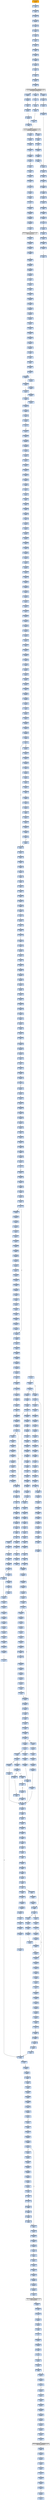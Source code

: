 strict digraph G {
	graph [bgcolor=transparent,
		name=G
	];
	node [color=lightsteelblue,
		fillcolor=lightsteelblue,
		shape=rectangle,
		style=filled
	];
	"0x004db8b7"	[label="0x004db8b7
ja"];
	"0x004db8bd"	[label="0x004db8bd
movl"];
	"0x004db8b7" -> "0x004db8bd"	[color="#000000",
		label=F];
	"0x004db9e9"	[label="0x004db9e9
cmpl"];
	"0x004db9ec"	[label="0x004db9ec
jae"];
	"0x004db9e9" -> "0x004db9ec"	[color="#000000"];
	"0x004dbf49"	[label="0x004dbf49
subl"];
	"0x004dbf4b"	[label="0x004dbf4b
incl"];
	"0x004dbf49" -> "0x004dbf4b"	[color="#000000"];
	"0x004db1b0"	[label="0x004db1b0
je"];
	"0x004db1ba"	[label="0x004db1ba
movl"];
	"0x004db1b0" -> "0x004db1ba"	[color="#000000",
		label=T];
	"0x004db172"	[label="0x004db172
repz"];
	"0x004db174"	[label="0x004db174
movl"];
	"0x004db172" -> "0x004db174"	[color="#000000"];
	"0x004db9f1"	[label="0x004db9f1
movl"];
	"0x004db9f4"	[label="0x004db9f4
movl"];
	"0x004db9f1" -> "0x004db9f4"	[color="#000000"];
	"0x004db9db"	[label="0x004db9db
movl"];
	"0x004db9de"	[label="0x004db9de
addl"];
	"0x004db9db" -> "0x004db9de"	[color="#000000"];
	"0x004db807"	[label="0x004db807
movl"];
	"0x004db80a"	[label="0x004db80a
popl"];
	"0x004db807" -> "0x004db80a"	[color="#000000"];
	"0x004db7b3"	[label="0x004db7b3
pushl"];
	"0x004db7b4"	[label="0x004db7b4
movl"];
	"0x004db7b3" -> "0x004db7b4"	[color="#000000"];
	"0x004db9ee"	[label="0x004db9ee
movl"];
	"0x004db9ec" -> "0x004db9ee"	[color="#000000",
		label=F];
	"0x004dbec8"	[label="0x004dbec8
cmpl"];
	"0x004dbecb"	[label="0x004dbecb
movl"];
	"0x004dbec8" -> "0x004dbecb"	[color="#000000"];
	"0x004db8ab"	[label="0x004db8ab
addl"];
	"0x004db8ad"	[label="0x004db8ad
cmpl"];
	"0x004db8ab" -> "0x004db8ad"	[color="#000000"];
	GETMODULEHANDLEA_KERNEL32_DLL	[color=lightgrey,
		fillcolor=lightgrey,
		label="GETMODULEHANDLEA_KERNEL32_DLL
GETMODULEHANDLEA"];
	"0x0041c7ef"	[label="0x0041c7ef
testl"];
	GETMODULEHANDLEA_KERNEL32_DLL -> "0x0041c7ef"	[color="#000000"];
	"0x004db042"	[label="0x004db042
movl"];
	GETMODULEHANDLEA_KERNEL32_DLL -> "0x004db042"	[color="#000000"];
	"0x004db287"	[label="0x004db287
testl"];
	GETMODULEHANDLEA_KERNEL32_DLL -> "0x004db287"	[color="#000000"];
	"0x004dbb59"	[label="0x004dbb59
stosb"];
	"0x004dbb5a"	[label="0x004dbb5a
call"];
	"0x004dbb59" -> "0x004dbb5a"	[color="#000000"];
	"0x004db962"	[label="0x004db962
testl"];
	"0x004db964"	[label="0x004db964
jbe"];
	"0x004db962" -> "0x004db964"	[color="#000000"];
	"0x004dbb0c"	[label="0x004dbb0c
pushl"];
	"0x004dbb0d"	[label="0x004dbb0d
movl"];
	"0x004dbb0c" -> "0x004dbb0d"	[color="#000000"];
	"0x004db904"	[label="0x004db904
shll"];
	"0x004db907"	[label="0x004db907
movw"];
	"0x004db904" -> "0x004db907"	[color="#000000"];
	"0x004db6dc"	[label="0x004db6dc
movl"];
	"0x004db6e3"	[label="0x004db6e3
movl"];
	"0x004db6dc" -> "0x004db6e3"	[color="#000000"];
	"0x004db04d"	[label="0x004db04d
pushl"];
	"0x004db04e"	[label="0x004db04e
pushl"];
	"0x004db04d" -> "0x004db04e"	[color="#000000"];
	"0x004db97a"	[label="0x004db97a
andl"];
	"0x004db97f"	[label="0x004db97f
movl"];
	"0x004db97a" -> "0x004db97f"	[color="#000000"];
	"0x004dbe90"	[label="0x004dbe90
call"];
	"0x004db9b0"	[label="0x004db9b0
pushl"];
	"0x004dbe90" -> "0x004db9b0"	[color="#000000"];
	"0x004db269"	[label="0x004db269
movl"];
	"0x004db26f"	[label="0x004db26f
addl"];
	"0x004db269" -> "0x004db26f"	[color="#000000"];
	"0x004db7fd"	[label="0x004db7fd
andl"];
	"0x004db802"	[label="0x004db802
shrl"];
	"0x004db7fd" -> "0x004db802"	[color="#000000"];
	"0x004dbaa2"	[label="0x004dbaa2
popl"];
	"0x004dbaa3"	[label="0x004dbaa3
movl"];
	"0x004dbaa2" -> "0x004dbaa3"	[color="#000000"];
	"0x004db02f"	[label="0x004db02f
jne"];
	"0x004db035"	[label="0x004db035
leal"];
	"0x004db02f" -> "0x004db035"	[color="#000000",
		label=F];
	"0x004db823"	[label="0x004db823
leal"];
	"0x004db826"	[label="0x004db826
movl"];
	"0x004db823" -> "0x004db826"	[color="#000000"];
	"0x004dba16"	[label="0x004dba16
movb"];
	"0x004dba19"	[label="0x004dba19
movl"];
	"0x004dba16" -> "0x004dba19"	[color="#000000"];
	VIRTUALPROTECT_KERNEL32_DLL	[color=lightgrey,
		fillcolor=lightgrey,
		label="VIRTUALPROTECT_KERNEL32_DLL
VIRTUALPROTECT"];
	"0x004db3ff"	[label="0x004db3ff
popl"];
	VIRTUALPROTECT_KERNEL32_DLL -> "0x004db3ff"	[color="#000000"];
	"0x004dbf89"	[label="0x004dbf89
ret"];
	"0x004db718"	[label="0x004db718
testb"];
	"0x004dbf89" -> "0x004db718"	[color="#000000"];
	"0x004db7be"	[label="0x004db7be
movb"];
	"0x004db7c2"	[label="0x004db7c2
movl"];
	"0x004db7be" -> "0x004db7c2"	[color="#000000"];
	"0x004dba9b"	[label="0x004dba9b
movb"];
	"0x004dba9b" -> "0x004dbaa2"	[color="#000000"];
	"0x004db7b9"	[label="0x004db7b9
movl"];
	"0x004db7b4" -> "0x004db7b9"	[color="#000000"];
	"0x004db813"	[label="0x004db813
movl"];
	"0x004db817"	[label="0x004db817
movl"];
	"0x004db813" -> "0x004db817"	[color="#000000"];
	"0x004dbe5c"	[label="0x004dbe5c
cmpl"];
	"0x004dbe5f"	[label="0x004dbe5f
movl"];
	"0x004dbe5c" -> "0x004dbe5f"	[color="#000000"];
	"0x004dbd34"	[label="0x004dbd34
movl"];
	"0x004dbd36"	[label="0x004dbd36
movb"];
	"0x004dbd34" -> "0x004dbd36"	[color="#000000"];
	"0x004db37e"	[label="0x004db37e
movl"];
	"0x004db384"	[label="0x004db384
jmp"];
	"0x004db37e" -> "0x004db384"	[color="#000000"];
	"0x004dbb9d"	[label="0x004dbb9d
cmpl"];
	"0x004dbba0"	[label="0x004dbba0
jb"];
	"0x004dbb9d" -> "0x004dbba0"	[color="#000000"];
	"0x004db81d"	[label="0x004db81d
movl"];
	"0x004db817" -> "0x004db81d"	[color="#000000"];
	"0x004db00d"	[label="0x004db00d
ret"];
	"0x004db008"	[label="0x004db008
jmp"];
	"0x004db00d" -> "0x004db008"	[color="#000000"];
	"0x004db062"	[label="0x004db062
jmp"];
	"0x004db08d"	[label="0x004db08d
movl"];
	"0x004db062" -> "0x004db08d"	[color="#000000"];
	"0x004db993"	[label="0x004db993
incl"];
	"0x004db994"	[label="0x004db994
movl"];
	"0x004db993" -> "0x004db994"	[color="#000000"];
	VIRTUALFREE_KERNEL32_DLL	[color=lightgrey,
		fillcolor=lightgrey,
		label="VIRTUALFREE_KERNEL32_DLL
VIRTUALFREE"];
	"0x004db1a8"	[label="0x004db1a8
movl"];
	VIRTUALFREE_KERNEL32_DLL -> "0x004db1a8"	[color="#000000"];
	"0x004dbbad"	[label="0x004dbbad
movl"];
	"0x004dbbaf"	[label="0x004dbbaf
call"];
	"0x004dbbad" -> "0x004dbbaf"	[color="#000000"];
	"0x004dbe74"	[label="0x004dbe74
addl"];
	"0x004dbe76"	[label="0x004dbe76
shrl"];
	"0x004dbe74" -> "0x004dbe76"	[color="#000000"];
	"0x004dbe58"	[label="0x004dbe58
orl"];
	"0x004dbe5a"	[label="0x004dbe5a
movl"];
	"0x004dbe58" -> "0x004dbe5a"	[color="#000000"];
	"0x004dbe2b"	[label="0x004dbe2b
movl"];
	"0x004dbe2e"	[label="0x004dbe2e
leal"];
	"0x004dbe2b" -> "0x004dbe2e"	[color="#000000"];
	"0x004dbb74"	[label="0x004dbb74
movl"];
	"0x004dbb76"	[label="0x004dbb76
call"];
	"0x004dbb74" -> "0x004dbb76"	[color="#000000"];
	"0x004dbf1c"	[label="0x004dbf1c
movl"];
	"0x004dbf22"	[label="0x004dbf22
leal"];
	"0x004dbf1c" -> "0x004dbf22"	[color="#000000"];
	"0x004db2ac"	[label="0x004db2ac
jne"];
	"0x004db2b1"	[label="0x004db2b1
addl"];
	"0x004db2ac" -> "0x004db2b1"	[color="#000000",
		label=T];
	"0x004dba87"	[label="0x004dba87
movl"];
	"0x004dba89"	[label="0x004dba89
xorl"];
	"0x004dba87" -> "0x004dba89"	[color="#000000"];
	"0x004dbe95"	[label="0x004dbe95
addl"];
	"0x004dbe97"	[label="0x004dbe97
leal"];
	"0x004dbe95" -> "0x004dbe97"	[color="#000000"];
	"0x004db806"	[label="0x004db806
popl"];
	"0x004db806" -> "0x004db807"	[color="#000000"];
	"0x004db8a9"	[label="0x004db8a9
shll"];
	"0x004db8a9" -> "0x004db8ab"	[color="#000000"];
	"0x004dbafe"	[label="0x004dbafe
popl"];
	"0x004dbaff"	[label="0x004dbaff
ret"];
	"0x004dbafe" -> "0x004dbaff"	[color="#000000"];
	"0x004db9c7"	[label="0x004db9c7
movl"];
	"0x004db9c9"	[label="0x004db9c9
movl"];
	"0x004db9c7" -> "0x004db9c9"	[color="#000000"];
	"0x004dba5a"	[label="0x004dba5a
movl"];
	"0x004dba5d"	[label="0x004dba5d
addl"];
	"0x004dba5a" -> "0x004dba5d"	[color="#000000"];
	"0x004db9f9"	[label="0x004db9f9
subl"];
	"0x004db9f4" -> "0x004db9f9"	[color="#000000"];
	"0x004dba8b"	[label="0x004dba8b
xorl"];
	"0x004dba8d"	[label="0x004dba8d
leal"];
	"0x004dba8b" -> "0x004dba8d"	[color="#000000"];
	"0x004dbf25"	[label="0x004dbf25
movl"];
	"0x004dbf22" -> "0x004dbf25"	[color="#000000"];
	"0x004db9b6"	[label="0x004db9b6
movl"];
	"0x004db9b8"	[label="0x004db9b8
cmpl"];
	"0x004db9b6" -> "0x004db9b8"	[color="#000000"];
	"0x004dbb0f"	[label="0x004dbb0f
leal"];
	"0x004dbb0d" -> "0x004dbb0f"	[color="#000000"];
	"0x004dbb1b"	[label="0x004dbb1b
movl"];
	"0x004dbb1e"	[label="0x004dbb1e
movl"];
	"0x004dbb1b" -> "0x004dbb1e"	[color="#000000"];
	"0x004dbe46"	[label="0x004dbe46
movl"];
	"0x004dbe49"	[label="0x004dbe49
movl"];
	"0x004dbe46" -> "0x004dbe49"	[color="#000000"];
	"0x004dba62"	[label="0x004dba62
movl"];
	"0x004dba65"	[label="0x004dba65
movl"];
	"0x004dba62" -> "0x004dba65"	[color="#000000"];
	"0x004db03b"	[label="0x004db03b
pushl"];
	"0x004db035" -> "0x004db03b"	[color="#000000"];
	"0x004dba5f"	[label="0x004dba5f
movl"];
	"0x004dba5d" -> "0x004dba5f"	[color="#000000"];
	"0x004dbaad"	[label="0x004dbaad
addl"];
	"0x004dbaaf"	[label="0x004dbaaf
incl"];
	"0x004dbaad" -> "0x004dbaaf"	[color="#000000"];
	"0x004dbf31"	[label="0x004dbf31
movl"];
	"0x004dbf37"	[label="0x004dbf37
movl"];
	"0x004dbf31" -> "0x004dbf37"	[color="#000000"];
	"0x004db8cf"	[label="0x004db8cf
movl"];
	"0x004db8d3"	[label="0x004db8d3
jl"];
	"0x004db8cf" -> "0x004db8d3"	[color="#000000"];
	"0x004db153"	[label="0x004db153
popl"];
	"0x004db154"	[label="0x004db154
popl"];
	"0x004db153" -> "0x004db154"	[color="#000000"];
	"0x004db392"	[label="0x004db392
addl"];
	"0x004db394"	[label="0x004db394
pushl"];
	"0x004db392" -> "0x004db394"	[color="#000000"];
	"0x004dbb12"	[label="0x004dbb12
movl"];
	"0x004dbb14"	[label="0x004dbb14
movl"];
	"0x004dbb12" -> "0x004dbb14"	[color="#000000"];
	"0x004db8cc"	[label="0x004db8cc
movl"];
	"0x004db8cc" -> "0x004db8cf"	[color="#000000"];
	"0x004db72f"	[label="0x004db72f
ret"];
	"0x004db101"	[label="0x004db101
movb"];
	"0x004db72f" -> "0x004db101"	[color="#000000"];
	"0x004db926"	[label="0x004db926
addl"];
	"0x004db929"	[label="0x004db929
incl"];
	"0x004db926" -> "0x004db929"	[color="#000000"];
	"0x0041c7f1"	[label="0x0041c7f1
je"];
	"0x0041c7ef" -> "0x0041c7f1"	[color="#000000"];
	"0x004dba58"	[label="0x004dba58
movl"];
	"0x004dba58" -> "0x004dba5a"	[color="#000000"];
	"0x004dbd38"	[label="0x004dbd38
movl"];
	"0x004dbd3a"	[label="0x004dbd3a
incl"];
	"0x004dbd38" -> "0x004dbd3a"	[color="#000000"];
	"0x004db93d"	[label="0x004db93d
jge"];
	"0x004db943"	[label="0x004db943
cmpl"];
	"0x004db93d" -> "0x004db943"	[color="#000000",
		label=F];
	"0x004db83a"	[label="0x004db83a
pushl"];
	"0x004db83b"	[label="0x004db83b
pushl"];
	"0x004db83a" -> "0x004db83b"	[color="#000000"];
	"0x004db398"	[label="0x004db398
pushl"];
	"0x004db39a"	[label="0x004db39a
pushl"];
	"0x004db398" -> "0x004db39a"	[color="#000000"];
	"0x004db0be"	[label="0x004db0be
call"];
	VIRTUALALLOC_KERNEL32_DLL	[color=lightgrey,
		fillcolor=lightgrey,
		label="VIRTUALALLOC_KERNEL32_DLL
VIRTUALALLOC"];
	"0x004db0be" -> VIRTUALALLOC_KERNEL32_DLL	[color="#000000"];
	"0x004dbeee"	[label="0x004dbeee
andl"];
	"0x004dbef3"	[label="0x004dbef3
shrl"];
	"0x004dbeee" -> "0x004dbef3"	[color="#000000"];
	"0x004dbd3c"	[label="0x004dbd3c
movl"];
	"0x004dbd3e"	[label="0x004dbd3e
movl"];
	"0x004dbd3c" -> "0x004dbd3e"	[color="#000000"];
	"0x004db9e1"	[label="0x004db9e1
movl"];
	"0x004db9e4"	[label="0x004db9e4
movl"];
	"0x004db9e1" -> "0x004db9e4"	[color="#000000"];
	"0x004db397"	[label="0x004db397
pushl"];
	"0x004db397" -> "0x004db398"	[color="#000000"];
	"0x004db9d3"	[label="0x004db9d3
andl"];
	"0x004db9d9"	[label="0x004db9d9
orl"];
	"0x004db9d3" -> "0x004db9d9"	[color="#000000"];
	"0x004db415"	[label="0x004db415
popa"];
	"0x004db416"	[label="0x004db416
jne"];
	"0x004db415" -> "0x004db416"	[color="#000000"];
	"0x004dbab0"	[label="0x004dbab0
cmpl"];
	"0x004dbaaf" -> "0x004dbab0"	[color="#000000"];
	"0x004db7c4"	[label="0x004db7c4
movl"];
	"0x004db7c2" -> "0x004db7c4"	[color="#000000"];
	"0x004db10e"	[label="0x004db10e
pushl"];
	"0x004db10f"	[label="0x004db10f
pushl"];
	"0x004db10e" -> "0x004db10f"	[color="#000000"];
	"0x0041c7f3"	[label="0x0041c7f3
pushl"];
	"0x0041c7f1" -> "0x0041c7f3"	[color="#000000",
		label=F];
	"0x004db6cc"	[label="0x004db6cc
subl"];
	"0x004db6d2"	[label="0x004db6d2
leal"];
	"0x004db6cc" -> "0x004db6d2"	[color="#000000"];
	"0x004db9b1"	[label="0x004db9b1
pushl"];
	"0x004db9b2"	[label="0x004db9b2
pushl"];
	"0x004db9b1" -> "0x004db9b2"	[color="#000000"];
	"0x004dbe67"	[label="0x004dbe67
movl"];
	"0x004dbe6a"	[label="0x004dbe6a
movl"];
	"0x004dbe67" -> "0x004dbe6a"	[color="#000000"];
	"0x004dbefa"	[label="0x004dbefa
jae"];
	"0x004dbefc"	[label="0x004dbefc
movl"];
	"0x004dbefa" -> "0x004dbefc"	[color="#000000",
		label=F];
	"0x004dbf16"	[label="0x004dbf16
movl"];
	"0x004dbefa" -> "0x004dbf16"	[color="#000000",
		label=T];
	"0x004db9b3"	[label="0x004db9b3
movl"];
	"0x004db9b2" -> "0x004db9b3"	[color="#000000"];
	"0x004db112"	[label="0x004db112
movl"];
	"0x004db114"	[label="0x004db114
subl"];
	"0x004db112" -> "0x004db114"	[color="#000000"];
	"0x004dbb06"	[label="0x004dbb06
movl"];
	"0x004dbb08"	[label="0x004dbb08
movl"];
	"0x004dbb06" -> "0x004dbb08"	[color="#000000"];
	"0x004db939"	[label="0x004db939
movl"];
	"0x004db939" -> "0x004db93d"	[color="#000000"];
	"0x004db029"	[label="0x004db029
movl"];
	"0x004db029" -> "0x004db02f"	[color="#000000"];
	"0x004dbca3"	[label="0x004dbca3
testb"];
	"0x004dbca5"	[label="0x004dbca5
jne"];
	"0x004dbca3" -> "0x004dbca5"	[color="#000000"];
	"0x004db983"	[label="0x004db983
movl"];
	"0x004db986"	[label="0x004db986
xorl"];
	"0x004db983" -> "0x004db986"	[color="#000000"];
	"0x004db117"	[label="0x004db117
movl"];
	"0x004db114" -> "0x004db117"	[color="#000000"];
	"0x004db40d"	[label="0x004db40d
orl"];
	"0x004db40f"	[label="0x004db40f
movl"];
	"0x004db40d" -> "0x004db40f"	[color="#000000"];
	"0x004dbb6c"	[label="0x004dbb6c
pushl"];
	"0x004dbb6d"	[label="0x004dbb6d
pushl"];
	"0x004dbb6c" -> "0x004dbb6d"	[color="#000000"];
	"0x004db395"	[label="0x004db395
pushl"];
	"0x004db396"	[label="0x004db396
pushl"];
	"0x004db395" -> "0x004db396"	[color="#000000"];
	"0x004db9a7"	[label="0x004db9a7
addl"];
	"0x004db9ad"	[label="0x004db9ad
ret"];
	"0x004db9a7" -> "0x004db9ad"	[color="#000000"];
	"0x004db9a2"	[label="0x004db9a2
popl"];
	"0x004db9a3"	[label="0x004db9a3
popl"];
	"0x004db9a2" -> "0x004db9a3"	[color="#000000"];
	"0x004db98b"	[label="0x004db98b
movl"];
	"0x004db98f"	[label="0x004db98f
leal"];
	"0x004db98b" -> "0x004db98f"	[color="#000000"];
	"0x004dbd32"	[label="0x004dbd32
jae"];
	"0x004dbd32" -> "0x004dbd34"	[color="#000000",
		label=F];
	"0x004db89a"	[label="0x004db89a
movl"];
	"0x004db89e"	[label="0x004db89e
leal"];
	"0x004db89a" -> "0x004db89e"	[color="#000000"];
	"0x004dbb32"	[label="0x004dbb32
movl"];
	"0x004dbb37"	[label="0x004dbb37
movl"];
	"0x004dbb32" -> "0x004dbb37"	[color="#000000"];
	"0x004db274"	[label="0x004db274
testl"];
	"0x004db276"	[label="0x004db276
je"];
	"0x004db274" -> "0x004db276"	[color="#000000"];
	"0x004db0fc"	[label="0x004db0fc
call"];
	"0x004db6c8"	[label="0x004db6c8
movl"];
	"0x004db0fc" -> "0x004db6c8"	[color="#000000"];
	"0x004dbe6d"	[label="0x004dbe6d
movl"];
	"0x004dbe72"	[label="0x004dbe72
subl"];
	"0x004dbe6d" -> "0x004dbe72"	[color="#000000"];
	"0x004dbb6e"	[label="0x004dbb6e
leal"];
	"0x004dbb71"	[label="0x004dbb71
pushl"];
	"0x004dbb6e" -> "0x004dbb71"	[color="#000000"];
	"0x004dbb72"	[label="0x004dbb72
pushl"];
	"0x004dbb71" -> "0x004dbb72"	[color="#000000"];
	"0x004dbf4c"	[label="0x004dbf4c
movb"];
	"0x004dbf4b" -> "0x004dbf4c"	[color="#000000"];
	"0x004db6d6"	[label="0x004db6d6
pushl"];
	"0x004db6d2" -> "0x004db6d6"	[color="#000000"];
	"0x004dba75"	[label="0x004dba75
addl"];
	"0x004dba77"	[label="0x004dba77
movl"];
	"0x004dba75" -> "0x004dba77"	[color="#000000"];
	"0x004db095"	[label="0x004db095
je"];
	"0x004db0a1"	[label="0x004db0a1
leal"];
	"0x004db095" -> "0x004db0a1"	[color="#000000",
		label=T];
	"0x004db0e2"	[label="0x004db0e2
movl"];
	"0x004db0e8"	[label="0x004db0e8
pushl"];
	"0x004db0e2" -> "0x004db0e8"	[color="#000000"];
	"0x004db97f" -> "0x004db983"	[color="#000000"];
	"0x004db71a"	[label="0x004db71a
jne"];
	"0x004db726"	[label="0x004db726
movl"];
	"0x004db71a" -> "0x004db726"	[color="#000000",
		label=T];
	"0x004dbe62"	[label="0x004dbe62
movl"];
	"0x004dbe65"	[label="0x004dbe65
jae"];
	"0x004dbe62" -> "0x004dbe65"	[color="#000000"];
	"0x004dbf55"	[label="0x004dbf55
jb"];
	"0x004dbf57"	[label="0x004dbf57
movl"];
	"0x004dbf55" -> "0x004dbf57"	[color="#000000",
		label=F];
	"0x004dbead"	[label="0x004dbead
incl"];
	"0x004dbeae"	[label="0x004dbeae
movb"];
	"0x004dbead" -> "0x004dbeae"	[color="#000000"];
	"0x004db048"	[label="0x004db048
movl"];
	"0x004db042" -> "0x004db048"	[color="#000000"];
	"0x004db6ea"	[label="0x004db6ea
pushl"];
	"0x004db6eb"	[label="0x004db6eb
pushl"];
	"0x004db6ea" -> "0x004db6eb"	[color="#000000"];
	"0x004db974"	[label="0x004db974
movl"];
	"0x004db974" -> "0x004db97a"	[color="#000000"];
	"0x004dbab9"	[label="0x004dbab9
leal"];
	"0x004dbabc"	[label="0x004dbabc
pushl"];
	"0x004dbab9" -> "0x004dbabc"	[color="#000000"];
	"0x004dbba2"	[label="0x004dbba2
leal"];
	"0x004dbba8"	[label="0x004dbba8
leal"];
	"0x004dbba2" -> "0x004dbba8"	[color="#000000"];
	"0x004dbef5"	[label="0x004dbef5
addl"];
	"0x004dbef7"	[label="0x004dbef7
cmpl"];
	"0x004dbef5" -> "0x004dbef7"	[color="#000000"];
	"0x004db91e"	[label="0x004db91e
movl"];
	"0x004db922"	[label="0x004db922
movl"];
	"0x004db91e" -> "0x004db922"	[color="#000000"];
	"0x004db8c4"	[label="0x004db8c4
movl"];
	"0x004db8c7"	[label="0x004db8c7
addl"];
	"0x004db8c4" -> "0x004db8c7"	[color="#000000"];
	"0x004dba6f"	[label="0x004dba6f
shrl"];
	"0x004dba71"	[label="0x004dba71
movl"];
	"0x004dba6f" -> "0x004dba71"	[color="#000000"];
	"0x004db9d0"	[label="0x004db9d0
shll"];
	"0x004db9d0" -> "0x004db9d3"	[color="#000000"];
	"0x004db0e9"	[label="0x004db0e9
movl"];
	"0x004db0eb"	[label="0x004db0eb
addl"];
	"0x004db0e9" -> "0x004db0eb"	[color="#000000"];
	"0x004db00e"	[label="0x004db00e
call"];
	"0x004db008" -> "0x004db00e"	[color="#000000"];
	"0x004dba3d"	[label="0x004dba3d
movl"];
	"0x004dba42"	[label="0x004dba42
jmp"];
	"0x004dba3d" -> "0x004dba42"	[color="#000000"];
	"0x004db0f1"	[label="0x004db0f1
pushl"];
	"0x004db0eb" -> "0x004db0f1"	[color="#000000"];
	"0x004db7e5"	[label="0x004db7e5
jae"];
	"0x004db7e7"	[label="0x004db7e7
popl"];
	"0x004db7e5" -> "0x004db7e7"	[color="#000000",
		label=F];
	"0x004db7cb"	[label="0x004db7cb
shll"];
	"0x004db7ce"	[label="0x004db7ce
andl"];
	"0x004db7cb" -> "0x004db7ce"	[color="#000000"];
	"0x004dbf80"	[label="0x004dbf80
popl"];
	"0x004dbf81"	[label="0x004dbf81
popl"];
	"0x004dbf80" -> "0x004dbf81"	[color="#000000"];
	"0x004db85e"	[label="0x004db85e
movl"];
	"0x004db862"	[label="0x004db862
jbe"];
	"0x004db85e" -> "0x004db862"	[color="#000000"];
	"0x004dbe9c"	[label="0x004dbe9c
cmpl"];
	"0x004dbea0"	[label="0x004dbea0
jb"];
	"0x004dbe9c" -> "0x004dbea0"	[color="#000000"];
	"0x004dbf5b"	[label="0x004dbf5b
addl"];
	"0x004dbf5d"	[label="0x004dbf5d
movl"];
	"0x004dbf5b" -> "0x004dbf5d"	[color="#000000"];
	"0x004db988"	[label="0x004db988
movb"];
	"0x004db986" -> "0x004db988"	[color="#000000"];
	"0x004db8d5"	[label="0x004db8d5
movl"];
	"0x004db8d8"	[label="0x004db8d8
movl"];
	"0x004db8d5" -> "0x004db8d8"	[color="#000000"];
	"0x004dbe7d"	[label="0x004dbe7d
movl"];
	"0x004dbe80"	[label="0x004dbe80
subl"];
	"0x004dbe7d" -> "0x004dbe80"	[color="#000000"];
	"0x004db183"	[label="0x004db183
pushl"];
	"0x004db189"	[label="0x004db189
call"];
	"0x004db183" -> "0x004db189"	[color="#000000"];
	"0x004dba71" -> "0x004dba75"	[color="#000000"];
	"0x004dba6a"	[label="0x004dba6a
subl"];
	"0x004dba6c"	[label="0x004dba6c
subl"];
	"0x004dba6a" -> "0x004dba6c"	[color="#000000"];
	"0x004dbece"	[label="0x004dbece
movl"];
	"0x004dbed1"	[label="0x004dbed1
jae"];
	"0x004dbece" -> "0x004dbed1"	[color="#000000"];
	"0x004dbaab"	[label="0x004dbaab
shll"];
	"0x004dbaab" -> "0x004dbaad"	[color="#000000"];
	"0x004dbea8"	[label="0x004dbea8
shll"];
	"0x004dbeab"	[label="0x004dbeab
movb"];
	"0x004dbea8" -> "0x004dbeab"	[color="#000000"];
	"0x004db879"	[label="0x004db879
movl"];
	"0x004db87e"	[label="0x004db87e
movl"];
	"0x004db879" -> "0x004db87e"	[color="#000000"];
	"0x004dbb0f" -> "0x004dbb12"	[color="#000000"];
	"0x004dba89" -> "0x004dba8b"	[color="#000000"];
	"0x004dbec4"	[label="0x004dbec4
orl"];
	"0x004dbec6"	[label="0x004dbec6
movl"];
	"0x004dbec4" -> "0x004dbec6"	[color="#000000"];
	"0x004db729"	[label="0x004db729
addl"];
	"0x004db726" -> "0x004db729"	[color="#000000"];
	"0x004dbd36" -> "0x004dbd38"	[color="#000000"];
	"0x004dbab3"	[label="0x004dbab3
jb"];
	"0x004dbab5"	[label="0x004dbab5
movl"];
	"0x004dbab3" -> "0x004dbab5"	[color="#000000",
		label=F];
	"0x004db6f0"	[label="0x004db6f0
call"];
	"0x004dbb02"	[label="0x004dbb02
movl"];
	"0x004db6f0" -> "0x004dbb02"	[color="#000000"];
	"0x004dbf6e"	[label="0x004dbf6e
je"];
	"0x004dbf70"	[label="0x004dbf70
cmpl"];
	"0x004dbf6e" -> "0x004dbf70"	[color="#000000",
		label=F];
	"0x004dbbb6"	[label="0x004dbbb6
jne"];
	"0x004dbbc3"	[label="0x004dbbc3
xorl"];
	"0x004dbbb6" -> "0x004dbbc3"	[color="#000000",
		label=T];
	"0x004db15f"	[label="0x004db15f
movl"];
	"0x004db161"	[label="0x004db161
movl"];
	"0x004db15f" -> "0x004db161"	[color="#000000"];
	"0x004db163"	[label="0x004db163
addl"];
	"0x004db161" -> "0x004db163"	[color="#000000"];
	"0x004dba85"	[label="0x004dba85
pushl"];
	"0x004dba86"	[label="0x004dba86
pushl"];
	"0x004dba85" -> "0x004dba86"	[color="#000000"];
	"0x004db271"	[label="0x004db271
movl"];
	"0x004db26f" -> "0x004db271"	[color="#000000"];
	"0x004dbeb5"	[label="0x004dbeb5
movl"];
	"0x004dbeb8"	[label="0x004dbeb8
movl"];
	"0x004dbeb5" -> "0x004dbeb8"	[color="#000000"];
	"0x004db718" -> "0x004db71a"	[color="#000000"];
	"0x004dbd2d"	[label="0x004dbd2d
cmpl"];
	"0x004dbd2d" -> "0x004dbd32"	[color="#000000"];
	"0x004dbcd4"	[label="0x004dbcd4
movl"];
	"0x004dbcda"	[label="0x004dbcda
leal"];
	"0x004dbcd4" -> "0x004dbcda"	[color="#000000"];
	"0x004db2aa"	[label="0x004db2aa
testl"];
	"0x004db2aa" -> "0x004db2ac"	[color="#000000"];
	"0x004db853"	[label="0x004db853
repz"];
	"0x004db855"	[label="0x004db855
movl"];
	"0x004db853" -> "0x004db855"	[color="#000000"];
	"0x004dbcc6"	[label="0x004dbcc6
cmpl"];
	"0x004dbcc9"	[label="0x004dbcc9
jb"];
	"0x004dbcc6" -> "0x004dbcc9"	[color="#000000"];
	"0x004db996"	[label="0x004db996
movl"];
	"0x004db99c"	[label="0x004db99c
incl"];
	"0x004db996" -> "0x004db99c"	[color="#000000"];
	"0x004db96d"	[label="0x004db96d
movb"];
	"0x004db970"	[label="0x004db970
testb"];
	"0x004db96d" -> "0x004db970"	[color="#000000"];
	"0x004dba84"	[label="0x004dba84
pushl"];
	"0x004dba84" -> "0x004dba85"	[color="#000000"];
	"0x004db38f"	[label="0x004db38f
movl"];
	"0x004db38f" -> "0x004db392"	[color="#000000"];
	"0x004dbe78"	[label="0x004dbe78
movl"];
	"0x004dbe78" -> "0x004dbe7d"	[color="#000000"];
	"0x004dbee2"	[label="0x004dbee2
shrl"];
	"0x004dbee4"	[label="0x004dbee4
movl"];
	"0x004dbee2" -> "0x004dbee4"	[color="#000000"];
	"0x0041c7f8"	[label="0x0041c7f8
pushl"];
	"0x0041c7f9"	[label="0x0041c7f9
call"];
	"0x0041c7f8" -> "0x0041c7f9"	[color="#000000"];
	"0x004db400"	[label="0x004db400
movl"];
	"0x004db405"	[label="0x004db405
pushl"];
	"0x004db400" -> "0x004db405"	[color="#000000"];
	"0x004db022"	[label="0x004db022
cmpl"];
	"0x004db022" -> "0x004db029"	[color="#000000"];
	"0x004dbe6a" -> "0x004dbe6d"	[color="#000000"];
	"0x004dbb6a"	[label="0x004dbb6a
movl"];
	"0x004dbb6a" -> "0x004dbb6c"	[color="#000000"];
	"0x004db11f"	[label="0x004db11f
orl"];
	"0x004db121"	[label="0x004db121
je"];
	"0x004db11f" -> "0x004db121"	[color="#000000"];
	"0x004dbceb"	[label="0x004dbceb
addl"];
	"0x004dbcf1"	[label="0x004dbcf1
ret"];
	"0x004dbceb" -> "0x004dbcf1"	[color="#000000"];
	"0x004dbaf8"	[label="0x004dbaf8
popl"];
	"0x004dbaf9"	[label="0x004dbaf9
addl"];
	"0x004dbaf8" -> "0x004dbaf9"	[color="#000000"];
	"0x004db873"	[label="0x004db873
cmpl"];
	"0x004db875"	[label="0x004db875
movl"];
	"0x004db873" -> "0x004db875"	[color="#000000"];
	"0x004dbcbb"	[label="0x004dbcbb
cmpb"];
	"0x004dbcc3"	[label="0x004dbcc3
jne"];
	"0x004dbcbb" -> "0x004dbcc3"	[color="#000000"];
	"0x004db80f"	[label="0x004db80f
movl"];
	"0x004db80f" -> "0x004db813"	[color="#000000"];
	"0x004dbed9"	[label="0x004dbed9
movl"];
	"0x004dbede"	[label="0x004dbede
subl"];
	"0x004dbed9" -> "0x004dbede"	[color="#000000"];
	"0x004dbab0" -> "0x004dbab3"	[color="#000000"];
	"0x004db394" -> "0x004db395"	[color="#000000"];
	"0x004db103"	[label="0x004db103
cmpb"];
	"0x004db101" -> "0x004db103"	[color="#000000"];
	"0x004db014"	[label="0x004db014
popl"];
	"0x004db00e" -> "0x004db014"	[color="#000000"];
	"0x004dbf43"	[label="0x004dbf43
movl"];
	"0x004dbf45"	[label="0x004dbf45
jae"];
	"0x004dbf43" -> "0x004dbf45"	[color="#000000"];
	"0x004db7bb"	[label="0x004db7bb
movb"];
	"0x004db7bd"	[label="0x004db7bd
incl"];
	"0x004db7bb" -> "0x004db7bd"	[color="#000000"];
	"0x004db9fb"	[label="0x004db9fb
shrl"];
	"0x004db9f9" -> "0x004db9fb"	[color="#000000"];
	"0x004db8c9"	[label="0x004db8c9
cmpl"];
	"0x004db8c9" -> "0x004db8cc"	[color="#000000"];
	"0x004db95a"	[label="0x004db95a
movl"];
	"0x004db960"	[label="0x004db960
xorl"];
	"0x004db95a" -> "0x004db960"	[color="#000000"];
	"0x004db0a7"	[label="0x004db0a7
cmpl"];
	"0x004db0aa"	[label="0x004db0aa
je"];
	"0x004db0a7" -> "0x004db0aa"	[color="#000000"];
	"0x004db804"	[label="0x004db804
addl"];
	"0x004db804" -> "0x004db806"	[color="#000000"];
	"0x004db935"	[label="0x004db935
movl"];
	"0x004db935" -> "0x004db939"	[color="#000000"];
	"0x004dbccd"	[label="0x004dbccd
movb"];
	"0x004dbccd" -> "0x004dbcd4"	[color="#000000"];
	"0x004dbeb2"	[label="0x004dbeb2
movl"];
	"0x004dbeae" -> "0x004dbeb2"	[color="#000000"];
	"0x004db093"	[label="0x004db093
orl"];
	"0x004db093" -> "0x004db095"	[color="#000000"];
	"0x004db0f7"	[label="0x004db0f7
pushl"];
	"0x004db0fa"	[label="0x004db0fa
pushl"];
	"0x004db0f7" -> "0x004db0fa"	[color="#000000"];
	"0x004db988" -> "0x004db98b"	[color="#000000"];
	"0x004db83f"	[label="0x004db83f
pushl"];
	"0x004db840"	[label="0x004db840
movl"];
	"0x004db83f" -> "0x004db840"	[color="#000000"];
	"0x004dba2a"	[label="0x004dba2a
jmp"];
	"0x004dba2a" -> "0x004dba58"	[color="#000000"];
	"0x004dbeec"	[label="0x004dbeec
subl"];
	"0x004dbeec" -> "0x004dbeee"	[color="#000000"];
	"0x004dbe82"	[label="0x004dbe82
andl"];
	"0x004dbe80" -> "0x004dbe82"	[color="#000000"];
	"0x004dbef7" -> "0x004dbefa"	[color="#000000"];
	"0x004dbabd"	[label="0x004dbabd
pushl"];
	"0x004dbac2"	[label="0x004dbac2
call"];
	"0x004dbabd" -> "0x004dbac2"	[color="#000000"];
	"0x004db83c"	[label="0x004db83c
pushl"];
	"0x004db83b" -> "0x004db83c"	[color="#000000"];
	"0x004db92e"	[label="0x004db92e
cmpl"];
	"0x004db931"	[label="0x004db931
movl"];
	"0x004db92e" -> "0x004db931"	[color="#000000"];
	"0x004dbb08" -> "0x004dbb0c"	[color="#000000"];
	"0x004db378"	[label="0x004db378
movl"];
	"0x004db37b"	[label="0x004db37b
addl"];
	"0x004db378" -> "0x004db37b"	[color="#000000"];
	"0x004db900"	[label="0x004db900
movl"];
	"0x004db900" -> "0x004db904"	[color="#000000"];
	"0x004db9c2"	[label="0x004db9c2
incl"];
	"0x004db9c3"	[label="0x004db9c3
movb"];
	"0x004db9c2" -> "0x004db9c3"	[color="#000000"];
	"0x004dbe55"	[label="0x004dbe55
addl"];
	"0x004dbe55" -> "0x004dbe58"	[color="#000000"];
	"0x004dba86" -> "0x004dba87"	[color="#000000"];
	"0x004db289"	[label="0x004db289
jne"];
	"0x004db287" -> "0x004db289"	[color="#000000"];
	"0x004dbf03"	[label="0x004dbf03
testl"];
	"0x004dbefc" -> "0x004dbf03"	[color="#000000"];
	"0x004db88c"	[label="0x004db88c
xorl"];
	"0x004db88e"	[label="0x004db88e
movl"];
	"0x004db88c" -> "0x004db88e"	[color="#000000"];
	"0x004db1ae"	[label="0x004db1ae
orl"];
	"0x004db1a8" -> "0x004db1ae"	[color="#000000"];
	"0x004dba07"	[label="0x004dba07
jae"];
	"0x004dba09"	[label="0x004dba09
movl"];
	"0x004dba07" -> "0x004dba09"	[color="#000000",
		label=F];
	"0x004dba1d"	[label="0x004dba1d
cmpl"];
	"0x004dba07" -> "0x004dba1d"	[color="#000000",
		label=T];
	"0x004db2f1"	[label="0x004db2f1
jne"];
	"0x004db365"	[label="0x004db365
movl"];
	"0x004db2f1" -> "0x004db365"	[color="#000000",
		label=T];
	"0x004db2b3"	[label="0x004db2b3
addl"];
	"0x004db2b1" -> "0x004db2b3"	[color="#000000"];
	"0x004db9cc"	[label="0x004db9cc
movl"];
	"0x004db9c9" -> "0x004db9cc"	[color="#000000"];
	"0x004dbaf7"	[label="0x004dbaf7
popl"];
	"0x004dbaf7" -> "0x004dbaf8"	[color="#000000"];
	"0x004db7d4"	[label="0x004db7d4
orl"];
	"0x004db7d6"	[label="0x004db7d6
movl"];
	"0x004db7d4" -> "0x004db7d6"	[color="#000000"];
	"0x004db05d"	[label="0x004db05d
jne"];
	"0x004db05f"	[label="0x004db05f
leal"];
	"0x004db05d" -> "0x004db05f"	[color="#000000",
		label=F];
	"0x004db918"	[label="0x004db918
repz"];
	"0x004db91a"	[label="0x004db91a
movl"];
	"0x004db918" -> "0x004db91a"	[color="#000000"];
	"0x004dbf74"	[label="0x004dbf74
jb"];
	"0x004dbf70" -> "0x004dbf74"	[color="#000000"];
	"0x004dbe9a"	[label="0x004dbe9a
jmp"];
	"0x004dbe9a" -> "0x004dbef7"	[color="#000000"];
	"0x004db7c7"	[label="0x004db7c7
movl"];
	"0x004db7c4" -> "0x004db7c7"	[color="#000000"];
	"0x004db7c7" -> "0x004db7cb"	[color="#000000"];
	"0x004db1c8"	[label="0x004db1c8
je"];
	"0x004db243"	[label="0x004db243
movl"];
	"0x004db1c8" -> "0x004db243"	[color="#000000",
		label=T];
	"0x004db7de"	[label="0x004db7de
movl"];
	"0x004db7e0"	[label="0x004db7e0
movl"];
	"0x004db7de" -> "0x004db7e0"	[color="#000000"];
	"0x004dbea5"	[label="0x004dbea5
movl"];
	"0x004dbea5" -> "0x004dbea8"	[color="#000000"];
	"0x004db80c"	[label="0x004db80c
ret"];
	"0x004dbb98"	[label="0x004dbb98
movb"];
	"0x004db80c" -> "0x004dbb98"	[color="#000000"];
	"0x004db40f" -> "0x004db415"	[color="#000000"];
	"0x004dbf3d"	[label="0x004dbf3d
incl"];
	"0x004dbf3e"	[label="0x004dbf3e
leal"];
	"0x004dbf3d" -> "0x004dbf3e"	[color="#000000"];
	"0x004db6ec"	[label="0x004db6ec
leal"];
	"0x004db6ec" -> "0x004db6f0"	[color="#000000"];
	"0x004db8b3"	[label="0x004db8b3
movl"];
	"0x004db8ad" -> "0x004db8b3"	[color="#000000"];
	"0x004db1c0"	[label="0x004db1c0
movl"];
	"0x004db1c6"	[label="0x004db1c6
subl"];
	"0x004db1c0" -> "0x004db1c6"	[color="#000000"];
	"0x004dbb14" -> "0x004dbb1b"	[color="#000000"];
	"0x004dba5f" -> "0x004dba62"	[color="#000000"];
	"0x004db04f"	[label="0x004db04f
call"];
	GETPROCADDRESS_KERNEL32_DLL	[color=lightgrey,
		fillcolor=lightgrey,
		label="GETPROCADDRESS_KERNEL32_DLL
GETPROCADDRESS"];
	"0x004db04f" -> GETPROCADDRESS_KERNEL32_DLL	[color="#000000"];
	"0x004db9c3" -> "0x004db9c7"	[color="#000000"];
	"0x004dbf6c"	[label="0x004dbf6c
testb"];
	"0x004dbcf1" -> "0x004dbf6c"	[color="#000000"];
	"0x004db389"	[label="0x004db389
movl"];
	"0x004db276" -> "0x004db389"	[color="#000000",
		label=T];
	"0x004db0b0"	[label="0x004db0b0
pushl"];
	"0x004db0b2"	[label="0x004db0b2
pushl"];
	"0x004db0b0" -> "0x004db0b2"	[color="#000000"];
	"0x004dbeb2" -> "0x004dbeb5"	[color="#000000"];
	"0x004dbce5"	[label="0x004dbce5
popl"];
	"0x004dbce6"	[label="0x004dbce6
popl"];
	"0x004dbce5" -> "0x004dbce6"	[color="#000000"];
	"0x004dbd3b"	[label="0x004dbd3b
incl"];
	"0x004dbd3b" -> "0x004dbd3c"	[color="#000000"];
	"0x004db7e3"	[label="0x004db7e3
cmpl"];
	"0x004db7e0" -> "0x004db7e3"	[color="#000000"];
	"0x004db7db"	[label="0x004db7db
movl"];
	"0x004db7db" -> "0x004db7de"	[color="#000000"];
	"0x004dbe18"	[label="0x004dbe18
movb"];
	"0x004dbe1f"	[label="0x004dbe1f
popl"];
	"0x004dbe18" -> "0x004dbe1f"	[color="#000000"];
	"0x004dbe88"	[label="0x004dbe88
shrl"];
	"0x004dbe82" -> "0x004dbe88"	[color="#000000"];
	"0x004dbbac"	[label="0x004dbbac
pushl"];
	"0x004dbbac" -> "0x004dbbad"	[color="#000000"];
	"0x004db8f8"	[label="0x004db8f8
movb"];
	"0x004db8fa"	[label="0x004db8fa
movl"];
	"0x004db8f8" -> "0x004db8fa"	[color="#000000"];
	"0x004dbb57"	[label="0x004dbb57
movl"];
	"0x004dbb57" -> "0x004dbb59"	[color="#000000"];
	"0x004db99d"	[label="0x004db99d
cmpl"];
	"0x004db99f"	[label="0x004db99f
jb"];
	"0x004db99d" -> "0x004db99f"	[color="#000000"];
	"0x004dbcf8"	[label="0x004dbcf8
popl"];
	"0x004dbcf9"	[label="0x004dbcf9
subl"];
	"0x004dbcf8" -> "0x004dbcf9"	[color="#000000"];
	"0x004db9e6"	[label="0x004db9e6
movl"];
	"0x004db9e6" -> "0x004db9e9"	[color="#000000"];
	"0x004db8c7" -> "0x004db8c9"	[color="#000000"];
	"0x004db292"	[label="0x004db292
movl"];
	"0x004db289" -> "0x004db292"	[color="#000000",
		label=T];
	"0x004db9c0"	[label="0x004db9c0
movb"];
	"0x004db9c0" -> "0x004db9c2"	[color="#000000"];
	"0x004dbd42"	[label="0x004dbd42
jmp"];
	"0x004dbd42" -> "0x004dbf70"	[color="#000000"];
	"0x004dbb9c"	[label="0x004dbb9c
incl"];
	"0x004dbb98" -> "0x004dbb9c"	[color="#000000"];
	"0x004db6eb" -> "0x004db6ec"	[color="#000000"];
	"0x004dbe20"	[label="0x004dbe20
testb"];
	"0x004dbe1f" -> "0x004dbe20"	[color="#000000"];
	"0x004dba0f"	[label="0x004dba0f
movl"];
	"0x004dba09" -> "0x004dba0f"	[color="#000000"];
	"0x004dbb3d"	[label="0x004dbb3d
movl"];
	"0x004dbb37" -> "0x004dbb3d"	[color="#000000"];
	"0x004db8e0"	[label="0x004db8e0
movl"];
	"0x004db8e6"	[label="0x004db8e6
shrl"];
	"0x004db8e0" -> "0x004db8e6"	[color="#000000"];
	"0x004db05b"	[label="0x004db05b
cmpb"];
	"0x004db05b" -> "0x004db05d"	[color="#000000"];
	"0x004db922" -> "0x004db926"	[color="#000000"];
	"0x004db8a1"	[label="0x004db8a1
movl"];
	"0x004db89e" -> "0x004db8a1"	[color="#000000"];
	"0x004db7f6"	[label="0x004db7f6
movl"];
	"0x004db7fb"	[label="0x004db7fb
subl"];
	"0x004db7f6" -> "0x004db7fb"	[color="#000000"];
	"0x004dbf82"	[label="0x004dbf82
popl"];
	"0x004dbf83"	[label="0x004dbf83
movb"];
	"0x004dbf82" -> "0x004dbf83"	[color="#000000"];
	"0x004db84d"	[label="0x004db84d
leal"];
	"0x004db851"	[label="0x004db851
xorl"];
	"0x004db84d" -> "0x004db851"	[color="#000000"];
	"0x004dbcde"	[label="0x004dbcde
movl"];
	"0x004dbcda" -> "0x004dbcde"	[color="#000000"];
	"0x004dbe24"	[label="0x004dbe24
je"];
	"0x004dbe24" -> "0x004dbe9c"	[color="#000000",
		label=T];
	"0x004dbe26"	[label="0x004dbe26
cmpl"];
	"0x004dbe24" -> "0x004dbe26"	[color="#000000",
		label=F];
	"0x004db8f0"	[label="0x004db8f0
subl"];
	"0x004db8f2"	[label="0x004db8f2
addl"];
	"0x004db8f0" -> "0x004db8f2"	[color="#000000"];
	"0x004db7ee"	[label="0x004db7ee
movl"];
	"0x004db7f2"	[label="0x004db7f2
subl"];
	"0x004db7ee" -> "0x004db7f2"	[color="#000000"];
	"0x004db251"	[label="0x004db251
je"];
	"0x004db264"	[label="0x004db264
movl"];
	"0x004db251" -> "0x004db264"	[color="#000000",
		label=T];
	"0x004db8c1"	[label="0x004db8c1
movl"];
	"0x004db8bd" -> "0x004db8c1"	[color="#000000"];
	"0x004db871"	[label="0x004db871
incl"];
	"0x004db872"	[label="0x004db872
incl"];
	"0x004db871" -> "0x004db872"	[color="#000000"];
	"0x004db86d"	[label="0x004db86d
leal"];
	"0x004db86d" -> "0x004db871"	[color="#000000"];
	"0x004db8fe"	[label="0x004db8fe
movl"];
	"0x004db8fe" -> "0x004db900"	[color="#000000"];
	"0x004dbcc3" -> "0x004dbccd"	[color="#000000",
		label=T];
	"0x004dbcc5"	[label="0x004dbcc5
incl"];
	"0x004dbcc3" -> "0x004dbcc5"	[color="#000000",
		label=F];
	"0x004db2c6"	[label="0x004db2c6
testl"];
	"0x004db2c8"	[label="0x004db2c8
je"];
	"0x004db2c6" -> "0x004db2c8"	[color="#000000"];
	"0x004dbf41"	[label="0x004dbf41
cmpl"];
	"0x004dbf41" -> "0x004dbf43"	[color="#000000"];
	"0x004db169"	[label="0x004db169
movl"];
	"0x004db16f"	[label="0x004db16f
sarl"];
	"0x004db169" -> "0x004db16f"	[color="#000000"];
	"0x004dba42" -> "0x004dba58"	[color="#000000"];
	"0x004db0fb"	[label="0x004db0fb
pushl"];
	"0x004db0fb" -> "0x004db0fc"	[color="#000000"];
	"0x004db892"	[label="0x004db892
movl"];
	"0x004db88e" -> "0x004db892"	[color="#000000"];
	"0x004db9fd"	[label="0x004db9fd
movl"];
	"0x004db9fb" -> "0x004db9fd"	[color="#000000"];
	"0x004dba27"	[label="0x004dba27
addl"];
	"0x004dba27" -> "0x004dba2a"	[color="#000000"];
	"0x004db83d"	[label="0x004db83d
movl"];
	"0x004db83c" -> "0x004db83d"	[color="#000000"];
	"0x004dbcff"	[label="0x004dbcff
ret"];
	"0x004dbcff" -> "0x004dba9b"	[color="#000000"];
	"0x004dbcff" -> "0x004dbe18"	[color="#000000"];
	"0x004db915"	[label="0x004db915
andl"];
	"0x004db915" -> "0x004db918"	[color="#000000"];
	"0x004db8d3" -> "0x004db8d5"	[color="#000000",
		label=F];
	"0x004db8d3" -> "0x004db922"	[color="#000000",
		label=T];
	"0x004dbb30"	[label="0x004dbb30
xorl"];
	"0x004dbb30" -> "0x004dbb32"	[color="#000000"];
	"0x004db9b0" -> "0x004db9b1"	[color="#000000"];
	"0x004db152"	[label="0x004db152
popl"];
	"0x004db152" -> "0x004db153"	[color="#000000"];
	"0x004db2a8"	[label="0x004db2a8
movl"];
	"0x004db2a8" -> "0x004db2aa"	[color="#000000"];
	"0x004dbb4f"	[label="0x004dbb4f
movl"];
	"0x004dbb55"	[label="0x004dbb55
repz"];
	"0x004dbb4f" -> "0x004dbb55"	[color="#000000"];
	"0x004db82c"	[label="0x004db82c
addl"];
	"0x004db831"	[label="0x004db831
ret"];
	"0x004db82c" -> "0x004db831"	[color="#000000"];
	"0x004db98f" -> "0x004db993"	[color="#000000"];
	"0x004db04e" -> "0x004db04f"	[color="#000000"];
	"0x004dbe22"	[label="0x004dbe22
movl"];
	"0x004dbe20" -> "0x004dbe22"	[color="#000000"];
	"0x004dbf53"	[label="0x004dbf53
cmpl"];
	"0x004dbf53" -> "0x004dbf55"	[color="#000000"];
	"0x004db425"	[label="0x004db425
ret"];
	"0x004db39d"	[label="0x004db39d
pushl"];
	"0x004db39e"	[label="0x004db39e
call"];
	"0x004db39d" -> "0x004db39e"	[color="#000000"];
	"0x004dba47"	[label="0x004dba47
jae"];
	"0x004dba49"	[label="0x004dba49
movl"];
	"0x004dba47" -> "0x004dba49"	[color="#000000",
		label=F];
	"0x004db00a"	[label="0x004db00a
popl"];
	"0x004db00b"	[label="0x004db00b
incl"];
	"0x004db00a" -> "0x004db00b"	[color="#000000"];
	"0x004db39a" -> "0x004db39d"	[color="#000000"];
	"0x004dbb02" -> "0x004dbb06"	[color="#000000"];
	"0x004dbf61"	[label="0x004dbf61
movl"];
	"0x004dbf5d" -> "0x004dbf61"	[color="#000000"];
	"0x004db0a1" -> "0x004db0a7"	[color="#000000"];
	"0x004db966"	[label="0x004db966
movl"];
	"0x004db966" -> "0x004db96d"	[color="#000000"];
	"0x004db9a4"	[label="0x004db9a4
movb"];
	"0x004db9a3" -> "0x004db9a4"	[color="#000000"];
	"0x004dbba8" -> "0x004dbbac"	[color="#000000"];
	"0x004db39e" -> VIRTUALPROTECT_KERNEL32_DLL	[color="#000000"];
	"0x004db8c1" -> "0x004db8c4"	[color="#000000"];
	"0x004dba20"	[label="0x004dba20
jae"];
	"0x004dba1d" -> "0x004dba20"	[color="#000000"];
	"0x004dbed6"	[label="0x004dbed6
movl"];
	"0x004dbed6" -> "0x004dbed9"	[color="#000000"];
	"0x004db3ff" -> "0x004db400"	[color="#000000"];
	"0x004db176"	[label="0x004db176
andl"];
	"0x004db179"	[label="0x004db179
repz"];
	"0x004db176" -> "0x004db179"	[color="#000000"];
	"0x004db9a1"	[label="0x004db9a1
popl"];
	"0x004db9a1" -> "0x004db9a2"	[color="#000000"];
	"0x004db845"	[label="0x004db845
movl"];
	"0x004db84b"	[label="0x004db84b
xorl"];
	"0x004db845" -> "0x004db84b"	[color="#000000"];
	"0x004db106"	[label="0x004db106
jne"];
	"0x004db103" -> "0x004db106"	[color="#000000"];
	"0x004db7b1"	[label="0x004db7b1
jb"];
	"0x004db7b1" -> "0x004db7b3"	[color="#000000",
		label=F];
	"0x004db7e8"	[label="0x004db7e8
movl"];
	"0x004db7b1" -> "0x004db7e8"	[color="#000000",
		label=T];
	"0x004dbf85"	[label="0x004dbf85
popl"];
	"0x004dbf83" -> "0x004dbf85"	[color="#000000"];
	"0x004dba2f"	[label="0x004dba2f
jae"];
	"0x004dba31"	[label="0x004dba31
movl"];
	"0x004dba2f" -> "0x004dba31"	[color="#000000",
		label=F];
	"0x004dba38"	[label="0x004dba38
cmpl"];
	"0x004dba2f" -> "0x004dba38"	[color="#000000",
		label=T];
	"0x004dbf4e"	[label="0x004dbf4e
movb"];
	"0x004dbf51"	[label="0x004dbf51
movl"];
	"0x004dbf4e" -> "0x004dbf51"	[color="#000000"];
	"0x004db110"	[label="0x004db110
pushl"];
	"0x004db10f" -> "0x004db110"	[color="#000000"];
	"0x004db866"	[label="0x004db866
movb"];
	"0x004db869"	[label="0x004db869
movl"];
	"0x004db866" -> "0x004db869"	[color="#000000"];
	"0x004dbe4c"	[label="0x004dbe4c
movl"];
	"0x004dbe49" -> "0x004dbe4c"	[color="#000000"];
	"0x004db8dc"	[label="0x004db8dc
movl"];
	"0x004db8dc" -> "0x004db8e0"	[color="#000000"];
	"0x004dbe41"	[label="0x004dbe41
incl"];
	"0x004dbe42"	[label="0x004dbe42
movb"];
	"0x004dbe41" -> "0x004dbe42"	[color="#000000"];
	"0x004db7eb"	[label="0x004db7eb
movl"];
	"0x004db7eb" -> "0x004db7ee"	[color="#000000"];
	"0x004db059"	[label="0x004db059
jne"];
	"0x004db059" -> "0x004db05b"	[color="#000000",
		label=F];
	"0x004dba7d"	[label="0x004dba7d
popl"];
	"0x004dba77" -> "0x004dba7d"	[color="#000000"];
	"0x004db249"	[label="0x004db249
movl"];
	"0x004db243" -> "0x004db249"	[color="#000000"];
	"0x0041c7f3" -> "0x0041c7f8"	[color="#000000"];
	"0x004db7d9"	[label="0x004db7d9
addl"];
	"0x004db7d9" -> "0x004db7db"	[color="#000000"];
	"0x004dbee9"	[label="0x004dbee9
movl"];
	"0x004dbee9" -> "0x004dbeec"	[color="#000000"];
	"0x004db8a5"	[label="0x004db8a5
movl"];
	"0x004db8a5" -> "0x004db8a9"	[color="#000000"];
	"0x004db949"	[label="0x004db949
je"];
	"0x004db949" -> "0x004db95a"	[color="#000000",
		label=T];
	"0x004db6d7"	[label="0x004db6d7
call"];
	"0x004db6d7" -> "0x004dba84"	[color="#000000"];
	"0x004dba22"	[label="0x004dba22
cmpl"];
	"0x004dba20" -> "0x004dba22"	[color="#000000",
		label=F];
	"0x004dba2c"	[label="0x004dba2c
cmpl"];
	"0x004dba20" -> "0x004dba2c"	[color="#000000",
		label=T];
	"0x004db17b"	[label="0x004db17b
popl"];
	"0x004db179" -> "0x004db17b"	[color="#000000"];
	"0x004dba6e"	[label="0x004dba6e
popl"];
	"0x004dba6e" -> "0x004dba6f"	[color="#000000"];
	"0x004dba36"	[label="0x004dba36
jmp"];
	"0x004dba36" -> "0x004dba58"	[color="#000000"];
	"0x004db420"	[label="0x004db420
pushl"];
	"0x004db416" -> "0x004db420"	[color="#000000",
		label=T];
	"0x004dba93"	[label="0x004dba93
movl"];
	"0x004dba95"	[label="0x004dba95
pushl"];
	"0x004dba93" -> "0x004dba95"	[color="#000000"];
	"0x004dbe76" -> "0x004dbe78"	[color="#000000"];
	"0x004dbb24"	[label="0x004dbb24
movl"];
	"0x004dbb1e" -> "0x004dbb24"	[color="#000000"];
	"0x004db7f4"	[label="0x004db7f4
shrl"];
	"0x004db7f2" -> "0x004db7f4"	[color="#000000"];
	"0x004db0bc"	[label="0x004db0bc
pushl"];
	"0x004db0bc" -> "0x004db0be"	[color="#000000"];
	"0x004db964" -> "0x004db966"	[color="#000000",
		label=F];
	"0x004dbce7"	[label="0x004dbce7
popl"];
	"0x004dbce6" -> "0x004dbce7"	[color="#000000"];
	"0x004dbaf9" -> "0x004dbafe"	[color="#000000"];
	"0x004dba05"	[label="0x004dba05
cmpl"];
	"0x004dba05" -> "0x004dba07"	[color="#000000"];
	"0x004db6d6" -> "0x004db6d7"	[color="#000000"];
	"0x004dba1b"	[label="0x004dba1b
jmp"];
	"0x004dba1b" -> "0x004dba58"	[color="#000000"];
	"0x004db83d" -> "0x004db83f"	[color="#000000"];
	"0x004dbeab" -> "0x004dbead"	[color="#000000"];
	"0x004dbabc" -> "0x004dbabd"	[color="#000000"];
	"0x004db37b" -> "0x004db37e"	[color="#000000"];
	"0x004dbaf1"	[label="0x004dbaf1
movl"];
	"0x004db831" -> "0x004dbaf1"	[color="#000000"];
	"0x004dbf4c" -> "0x004dbf4e"	[color="#000000"];
	"0x004db298"	[label="0x004db298
movl"];
	"0x004db2a2"	[label="0x004db2a2
movl"];
	"0x004db298" -> "0x004db2a2"	[color="#000000"];
	"0x004db2b9"	[label="0x004db2b9
movl"];
	"0x004db2bb"	[label="0x004db2bb
movl"];
	"0x004db2b9" -> "0x004db2bb"	[color="#000000"];
	"0x004db9bc"	[label="0x004db9bc
jb"];
	"0x004db9b8" -> "0x004db9bc"	[color="#000000"];
	"0x004db155"	[label="0x004db155
jmp"];
	"0x004db154" -> "0x004db155"	[color="#000000"];
	"0x004db174" -> "0x004db176"	[color="#000000"];
	"0x004db108"	[label="0x004db108
incb"];
	"0x004db108" -> "0x004db10e"	[color="#000000"];
	"0x004db0f1" -> "0x004db0f7"	[color="#000000"];
	"0x004dbe5a" -> "0x004dbe5c"	[color="#000000"];
	"0x004dbe39"	[label="0x004dbe39
movl"];
	"0x004dbe3c"	[label="0x004dbe3c
shll"];
	"0x004dbe39" -> "0x004dbe3c"	[color="#000000"];
	"0x004db882"	[label="0x004db882
movl"];
	"0x004db885"	[label="0x004db885
movl"];
	"0x004db882" -> "0x004db885"	[color="#000000"];
	"0x004dbed3"	[label="0x004dbed3
movl"];
	"0x004dbed3" -> "0x004dbed6"	[color="#000000"];
	"0x004db058"	[label="0x004db058
scasb"];
	"0x004db058" -> "0x004db059"	[color="#000000"];
	"0x004dbb55" -> "0x004dbb57"	[color="#000000"];
	"0x004dbb43"	[label="0x004dbb43
movl"];
	"0x004dbb49"	[label="0x004dbb49
movl"];
	"0x004dbb43" -> "0x004dbb49"	[color="#000000"];
	"0x004dbce8"	[label="0x004dbce8
movb"];
	"0x004dbce7" -> "0x004dbce8"	[color="#000000"];
	"0x004db1ae" -> "0x004db1b0"	[color="#000000"];
	"0x004dba25"	[label="0x004dba25
sbbl"];
	"0x004dba25" -> "0x004dba27"	[color="#000000"];
	"0x004dbee0"	[label="0x004dbee0
addl"];
	"0x004dbee0" -> "0x004dbee2"	[color="#000000"];
	"0x004dbf05"	[label="0x004dbf05
je"];
	"0x004dbf05" -> "0x004dbf37"	[color="#000000",
		label=T];
	"0x004dbf07"	[label="0x004dbf07
movl"];
	"0x004dbf05" -> "0x004dbf07"	[color="#000000",
		label=F];
	"0x004dbb2a"	[label="0x004dbb2a
movl"];
	"0x004dbb24" -> "0x004dbb2a"	[color="#000000"];
	"0x004db7ce" -> "0x004db7d4"	[color="#000000"];
	"0x004db9be"	[label="0x004db9be
movl"];
	"0x004db9be" -> "0x004db9c0"	[color="#000000"];
	"0x004dbb69"	[label="0x004dbb69
pushl"];
	"0x004dbb69" -> "0x004dbb6a"	[color="#000000"];
	"0x004dbaff" -> "0x004db6dc"	[color="#000000"];
	"0x004db151"	[label="0x004db151
popl"];
	"0x004db121" -> "0x004db151"	[color="#000000",
		label=T];
	"0x004db2c0"	[label="0x004db2c0
addl"];
	"0x004db2c0" -> "0x004db2c6"	[color="#000000"];
	"0x004db271" -> "0x004db274"	[color="#000000"];
	"0x004dbf39"	[label="0x004dbf39
movl"];
	"0x004dbf37" -> "0x004dbf39"	[color="#000000"];
	"0x004dba3b"	[label="0x004dba3b
jae"];
	"0x004dba3b" -> "0x004dba3d"	[color="#000000",
		label=F];
	"0x004dba44"	[label="0x004dba44
cmpl"];
	"0x004dba3b" -> "0x004dba44"	[color="#000000",
		label=T];
	"0x004db840" -> "0x004db845"	[color="#000000"];
	"0x004dbaa8"	[label="0x004dbaa8
addl"];
	"0x004dbaa8" -> "0x004dbaab"	[color="#000000"];
	"0x004dbe36"	[label="0x004dbe36
movl"];
	"0x004dbe36" -> "0x004dbe39"	[color="#000000"];
	"0x004db16f" -> "0x004db172"	[color="#000000"];
	"0x004db85c"	[label="0x004db85c
cmpl"];
	"0x004db855" -> "0x004db85c"	[color="#000000"];
	"0x004db05f" -> "0x004db062"	[color="#000000"];
	"0x004db7a4"	[label="0x004db7a4
pushl"];
	"0x004dbb76" -> "0x004db7a4"	[color="#000000"];
	"0x004db1ba" -> "0x004db1c0"	[color="#000000"];
	"0x004db869" -> "0x004db86d"	[color="#000000"];
	"0x004db9de" -> "0x004db9e1"	[color="#000000"];
	"0x004db888"	[label="0x004db888
movl"];
	"0x004db888" -> "0x004db88c"	[color="#000000"];
	"0x004db155" -> "0x004db15f"	[color="#000000"];
	"0x004dbccb"	[label="0x004dbccb
jmp"];
	"0x004dbcc9" -> "0x004dbccb"	[color="#000000",
		label=F];
	"0x004db8f4"	[label="0x004db8f4
movb"];
	"0x004db8f6"	[label="0x004db8f6
movl"];
	"0x004db8f4" -> "0x004db8f6"	[color="#000000"];
	"0x004db85c" -> "0x004db85e"	[color="#000000"];
	"0x004db877"	[label="0x004db877
jb"];
	"0x004db875" -> "0x004db877"	[color="#000000"];
	"0x004dbb9c" -> "0x004dbb9d"	[color="#000000"];
	"0x004db87e" -> "0x004db882"	[color="#000000"];
	"0x004db420" -> "0x004db425"	[color="#000000"];
	"0x004dba96"	[label="0x004dba96
call"];
	"0x004dba95" -> "0x004dba96"	[color="#000000"];
	"0x004db972"	[label="0x004db972
je"];
	"0x004db972" -> "0x004db974"	[color="#000000",
		label=F];
	"0x004db972" -> "0x004db996"	[color="#000000",
		label=T];
	"0x004dbf2b"	[label="0x004dbf2b
movl"];
	"0x004dbf25" -> "0x004dbf2b"	[color="#000000"];
	"0x004db7f4" -> "0x004db7f6"	[color="#000000"];
	"0x004db106" -> "0x004db108"	[color="#000000",
		label=F];
	"0x004db106" -> "0x004db155"	[color="#000000",
		label=T];
	"0x004db406"	[label="0x004db406
addl"];
	"0x004db40c"	[label="0x004db40c
popl"];
	"0x004db406" -> "0x004db40c"	[color="#000000"];
	"0x004db729" -> "0x004db72f"	[color="#000000"];
	"0x004db802" -> "0x004db804"	[color="#000000"];
	"0x004dbebc"	[label="0x004dbebc
andl"];
	"0x004dbeb8" -> "0x004dbebc"	[color="#000000"];
	"0x004db92a"	[label="0x004db92a
decl"];
	"0x004db92b"	[label="0x004db92b
addl"];
	"0x004db92a" -> "0x004db92b"	[color="#000000"];
	"0x004dbea0" -> "0x004dbed3"	[color="#000000",
		label=T];
	"0x004dbea2"	[label="0x004dbea2
movl"];
	"0x004dbea0" -> "0x004dbea2"	[color="#000000",
		label=F];
	"0x004dbe50"	[label="0x004dbe50
andl"];
	"0x004dbe4c" -> "0x004dbe50"	[color="#000000"];
	"0x004dbe31"	[label="0x004dbe31
cmpl"];
	"0x004dbe34"	[label="0x004dbe34
jb"];
	"0x004dbe31" -> "0x004dbe34"	[color="#000000"];
	"0x004db9a6"	[label="0x004db9a6
popl"];
	"0x004db9a6" -> "0x004db9a7"	[color="#000000"];
	"0x004db9a4" -> "0x004db9a6"	[color="#000000"];
	"0x004db111"	[label="0x004db111
pushl"];
	"0x004db111" -> "0x004db112"	[color="#000000"];
	"0x004db8e9"	[label="0x004db8e9
movl"];
	"0x004db8e6" -> "0x004db8e9"	[color="#000000"];
	"0x004db9b5"	[label="0x004db9b5
pushl"];
	"0x004db9b3" -> "0x004db9b5"	[color="#000000"];
	"0x004dbe65" -> "0x004dbe67"	[color="#000000",
		label=F];
	"0x004dbcb2"	[label="0x004dbcb2
movb"];
	"0x004dbca5" -> "0x004dbcb2"	[color="#000000",
		label=T];
	"0x004dbf03" -> "0x004dbf05"	[color="#000000"];
	"0x004db8a1" -> "0x004db8a5"	[color="#000000"];
	"0x004db04a"	[label="0x004db04a
leal"];
	"0x004db048" -> "0x004db04a"	[color="#000000"];
	"0x004dba00"	[label="0x004dba00
andl"];
	"0x004dba00" -> "0x004dba05"	[color="#000000"];
	"0x004db9b5" -> "0x004db9b6"	[color="#000000"];
	"0x004dba31" -> "0x004dba36"	[color="#000000"];
	"0x004dbe50" -> "0x004dbe55"	[color="#000000"];
	"0x004db2ee"	[label="0x004db2ee
testl"];
	"0x004db2f0"	[label="0x004db2f0
popl"];
	"0x004db2ee" -> "0x004db2f0"	[color="#000000"];
	"0x004db189" -> VIRTUALFREE_KERNEL32_DLL	[color="#000000"];
	"0x004db0b7"	[label="0x004db0b7
pushl"];
	"0x004db0b2" -> "0x004db0b7"	[color="#000000"];
	"0x004dbf0d"	[label="0x004dbf0d
movl"];
	"0x004dbf07" -> "0x004dbf0d"	[color="#000000"];
	"0x004dbf14"	[label="0x004dbf14
jmp"];
	"0x004dbf14" -> "0x004dbf31"	[color="#000000"];
	"0x004db90f"	[label="0x004db90f
movl"];
	"0x004db911"	[label="0x004db911
movl"];
	"0x004db90f" -> "0x004db911"	[color="#000000"];
	"0x004dbbc5"	[label="0x004dbbc5
movl"];
	"0x004dbbc3" -> "0x004dbbc5"	[color="#000000"];
	"0x004db01c"	[label="0x004db01c
subl"];
	"0x004db01c" -> "0x004db022"	[color="#000000"];
	"0x004dbe8a"	[label="0x004dbe8a
leal"];
	"0x004dbe88" -> "0x004dbe8a"	[color="#000000"];
	"0x004dbf63"	[label="0x004dbf63
jmp"];
	"0x004dbf63" -> "0x004dbf70"	[color="#000000"];
	"0x004db264" -> "0x004db269"	[color="#000000"];
	"0x004db80b"	[label="0x004db80b
popl"];
	"0x004db80b" -> "0x004db80c"	[color="#000000"];
	"0x004dba7e"	[label="0x004dba7e
popl"];
	"0x004dba7f"	[label="0x004dba7f
movl"];
	"0x004dba7e" -> "0x004dba7f"	[color="#000000"];
	"0x004db04a" -> "0x004db04d"	[color="#000000"];
	"0x004dbf7a"	[label="0x004dbf7a
movl"];
	"0x004dbf7e"	[label="0x004dbf7e
movl"];
	"0x004dbf7a" -> "0x004dbf7e"	[color="#000000"];
	"0x004dbf16" -> "0x004dbf1c"	[color="#000000"];
	"0x004dba19" -> "0x004dba1b"	[color="#000000"];
	"0x004dbf2b" -> "0x004dbf31"	[color="#000000"];
	"0x004dbac2" -> "0x004db80f"	[color="#000000"];
	"0x004db864"	[label="0x004db864
xorl"];
	"0x004db862" -> "0x004db864"	[color="#000000",
		label=F];
	"0x004db6e3" -> "0x004db6ea"	[color="#000000"];
	"0x004db877" -> "0x004db879"	[color="#000000",
		label=F];
	"0x004db7ad"	[label="0x004db7ad
pushl"];
	"0x004db7ae"	[label="0x004db7ae
cmpl"];
	"0x004db7ad" -> "0x004db7ae"	[color="#000000"];
	"0x004dbbc7"	[label="0x004dbbc7
call"];
	"0x004dbbc5" -> "0x004dbbc7"	[color="#000000"];
	"0x004dbec1"	[label="0x004dbec1
addl"];
	"0x004dbebc" -> "0x004dbec1"	[color="#000000"];
	"0x004dbb63"	[label="0x004dbb63
subl"];
	"0x004dbb63" -> "0x004dbb69"	[color="#000000"];
	"0x004dbf3e" -> "0x004dbf41"	[color="#000000"];
	"0x004db8d8" -> "0x004db8dc"	[color="#000000"];
	"0x004dba4e"	[label="0x004dba4e
jmp"];
	"0x004dba49" -> "0x004dba4e"	[color="#000000"];
	"0x004dbb72" -> "0x004dbb74"	[color="#000000"];
	"0x004dbf0d" -> "0x004dbf14"	[color="#000000"];
	"0x004db181"	[label="0x004db181
pushl"];
	"0x004db181" -> "0x004db183"	[color="#000000"];
	"0x004dbe72" -> "0x004dbe74"	[color="#000000"];
	"0x004db2b3" -> "0x004db2b9"	[color="#000000"];
	"0x004db8eb"	[label="0x004db8eb
andl"];
	"0x004db8eb" -> "0x004db8f0"	[color="#000000"];
	"0x004db7a5"	[label="0x004db7a5
movl"];
	"0x004db7a7"	[label="0x004db7a7
pushl"];
	"0x004db7a5" -> "0x004db7a7"	[color="#000000"];
	"0x004dbf57" -> "0x004dbf5b"	[color="#000000"];
	"0x004dbec6" -> "0x004dbec8"	[color="#000000"];
	"0x004dba44" -> "0x004dba47"	[color="#000000"];
	"0x004db396" -> "0x004db397"	[color="#000000"];
	"0x004db7b9" -> "0x004db7bb"	[color="#000000"];
	"0x004dbe3f"	[label="0x004dbe3f
movb"];
	"0x004dbe3c" -> "0x004dbe3f"	[color="#000000"];
	"0x004dbcf9" -> "0x004dbcff"	[color="#000000"];
	"0x004dbe34" -> "0x004dbe67"	[color="#000000",
		label=T];
	"0x004dbe34" -> "0x004dbe36"	[color="#000000",
		label=F];
	"0x004db0fa" -> "0x004db0fb"	[color="#000000"];
	"0x004db11d"	[label="0x004db11d
xorl"];
	"0x004db117" -> "0x004db11d"	[color="#000000"];
	"0x004db943" -> "0x004db949"	[color="#000000"];
	"0x004db8fa" -> "0x004db8fe"	[color="#000000"];
	"0x004db8f6" -> "0x004db8f8"	[color="#000000"];
	"0x004db994" -> "0x004db996"	[color="#000000"];
	"0x004db373"	[label="0x004db373
movl"];
	"0x004db2c8" -> "0x004db373"	[color="#000000",
		label=T];
	"0x004dbf47"	[label="0x004dbf47
movl"];
	"0x004dbf47" -> "0x004dbf49"	[color="#000000"];
	"0x004db002"	[label="0x004db002
call"];
	"0x004db002" -> "0x004db00a"	[color="#000000"];
	"0x004dbee4" -> "0x004dbee9"	[color="#000000"];
	"0x004db36e"	[label="0x004db36e
jmp"];
	"0x004db36e" -> "0x004db2a2"	[color="#000000"];
	"0x004dbe97" -> "0x004dbe9a"	[color="#000000"];
	"0x004db7e7" -> "0x004db7e8"	[color="#000000"];
	"0x004db405" -> "0x004db406"	[color="#000000"];
	"0x004dba14"	[label="0x004dba14
xorl"];
	"0x004dba14" -> "0x004dba16"	[color="#000000"];
	"0x004dbf74" -> "0x004dbf7a"	[color="#000000",
		label=F];
	"0x004db851" -> "0x004db853"	[color="#000000"];
	"0x004dbb2a" -> "0x004dbb30"	[color="#000000"];
	"0x004dba6c" -> "0x004dba6e"	[color="#000000"];
	"0x004db872" -> "0x004db873"	[color="#000000"];
	"0x004dbcc5" -> "0x004dbcc6"	[color="#000000"];
	"0x004db055"	[label="0x004db055
stosl"];
	"0x004db056"	[label="0x004db056
movb"];
	"0x004db055" -> "0x004db056"	[color="#000000"];
	"0x004db367"	[label="0x004db367
addl"];
	"0x004db367" -> "0x004db36e"	[color="#000000"];
	"0x004dbcea"	[label="0x004dbcea
popl"];
	"0x004dbcea" -> "0x004dbceb"	[color="#000000"];
	"0x004db929" -> "0x004db92a"	[color="#000000"];
	"0x004db03c"	[label="0x004db03c
call"];
	"0x004db03b" -> "0x004db03c"	[color="#000000"];
	"0x004db17c"	[label="0x004db17c
pushl"];
	"0x004db17b" -> "0x004db17c"	[color="#000000"];
	"0x004dbf45" -> "0x004dbf47"	[color="#000000",
		label=F];
	"0x004dbd3a" -> "0x004dbd3b"	[color="#000000"];
	"0x0041c7f9" -> GETPROCADDRESS_KERNEL32_DLL	[color="#000000"];
	"0x004db9ad" -> "0x004dbca3"	[color="#000000"];
	"0x004dbbb4"	[label="0x004dbbb4
testb"];
	"0x004db9ad" -> "0x004dbbb4"	[color="#000000"];
	"0x004db0aa" -> "0x004db0b0"	[color="#000000",
		label=F];
	"0x004db7bd" -> "0x004db7be"	[color="#000000"];
	"0x004dbf86"	[label="0x004dbf86
addl"];
	"0x004dbf85" -> "0x004dbf86"	[color="#000000"];
	"0x004db7a8"	[label="0x004db7a8
movl"];
	"0x004db7a7" -> "0x004db7a8"	[color="#000000"];
	"0x004db91a" -> "0x004db91e"	[color="#000000"];
	"0x004db24f"	[label="0x004db24f
orl"];
	"0x004db249" -> "0x004db24f"	[color="#000000"];
	"0x004db9d9" -> "0x004db9db"	[color="#000000"];
	"0x004dbb5a" -> "0x004dbb63"	[color="#000000"];
	"0x004dbcb9"	[label="0x004dbcb9
xorl"];
	"0x004dbcb2" -> "0x004dbcb9"	[color="#000000"];
	"0x004db17c" -> "0x004db181"	[color="#000000"];
	"0x004db292" -> "0x004db298"	[color="#000000"];
	"0x004dbf86" -> "0x004dbf89"	[color="#000000"];
	"0x004dbe42" -> "0x004dbe46"	[color="#000000"];
	"0x004dba8d" -> "0x004dba93"	[color="#000000"];
	"0x004db015"	[label="0x004db015
movl"];
	"0x004db014" -> "0x004db015"	[color="#000000"];
	"0x004dbf39" -> "0x004dbf3d"	[color="#000000"];
	"0x004db11d" -> "0x004db11f"	[color="#000000"];
	"0x004db911" -> "0x004db915"	[color="#000000"];
	"0x004db9cc" -> "0x004db9d0"	[color="#000000"];
	"0x004dbef3" -> "0x004dbef5"	[color="#000000"];
	"0x004db375"	[label="0x004db375
movl"];
	"0x004db373" -> "0x004db375"	[color="#000000"];
	"0x004dbede" -> "0x004dbee0"	[color="#000000"];
	"0x004db90d"	[label="0x004db90d
repz"];
	"0x004db90d" -> "0x004db90f"	[color="#000000"];
	"0x004db9ee" -> "0x004db9f1"	[color="#000000"];
	"0x004dba11"	[label="0x004dba11
shrl"];
	"0x004dba0f" -> "0x004dba11"	[color="#000000"];
	"0x004dbe8a" -> "0x004dbe90"	[color="#000000"];
	"0x004db8b3" -> "0x004db8b7"	[color="#000000"];
	"0x004db00c"	[label="0x004db00c
pushl"];
	"0x004db00b" -> "0x004db00c"	[color="#000000"];
	"0x004db7a8" -> "0x004db7ad"	[color="#000000"];
	"0x004db001"	[color=lightgrey,
		fillcolor=orange,
		label="0x004db001
pusha"];
	"0x004db001" -> "0x004db002"	[color="#000000"];
	"0x004dbb3d" -> "0x004dbb43"	[color="#000000"];
	"0x004db834"	[label="0x004db834
subl"];
	"0x004dbbaf" -> "0x004db834"	[color="#000000"];
	"0x004dbed1" -> "0x004dbed3"	[color="#000000",
		label=F];
	"0x004dbf6c" -> "0x004dbf6e"	[color="#000000"];
	"0x004dbb6d" -> "0x004dbb6e"	[color="#000000"];
	"0x004db8e9" -> "0x004db8eb"	[color="#000000"];
	"0x004dba65" -> "0x004dba6a"	[color="#000000"];
	"0x004db9e4" -> "0x004db9e6"	[color="#000000"];
	"0x004dbe5f" -> "0x004dbe62"	[color="#000000"];
	"0x004db03c" -> GETMODULEHANDLEA_KERNEL32_DLL	[color="#000000"];
	"0x004db7d6" -> "0x004db7d9"	[color="#000000"];
	"0x004dbe22" -> "0x004dbe24"	[color="#000000"];
	"0x004db99f" -> "0x004db9a1"	[color="#000000",
		label=F];
	"0x004db384" -> "0x004db271"	[color="#000000"];
	"0x004dbba0" -> "0x004dbba2"	[color="#000000",
		label=F];
	"0x004db9bc" -> "0x004db9be"	[color="#000000",
		label=F];
	"0x004db9bc" -> "0x004db9ee"	[color="#000000",
		label=T];
	"0x004dbaa3" -> "0x004dbaa8"	[color="#000000"];
	"0x004db6c8" -> "0x004db6cc"	[color="#000000"];
	"0x004db40c" -> "0x004db40d"	[color="#000000"];
	"0x004dba22" -> "0x004dba25"	[color="#000000"];
	"0x004db056" -> "0x004db058"	[color="#000000"];
	"0x004dbce3"	[label="0x004dbce3
repz"];
	"0x004dbcde" -> "0x004dbce3"	[color="#000000"];
	"0x004db375" -> "0x004db378"	[color="#000000"];
	"0x004db163" -> "0x004db169"	[color="#000000"];
	"0x004db7ae" -> "0x004db7b1"	[color="#000000"];
	"0x004db826" -> "0x004db82c"	[color="#000000"];
	"0x004db2be"	[label="0x004db2be
addl"];
	"0x004db2be" -> "0x004db2c0"	[color="#000000"];
	"0x004dbce3" -> "0x004dbce5"	[color="#000000"];
	"0x004db2f0" -> "0x004db2f1"	[color="#000000"];
	"0x004db92b" -> "0x004db92e"	[color="#000000"];
	"0x004dbf7e" -> "0x004dbf80"	[color="#000000"];
	"0x004dba82"	[label="0x004dba82
popl"];
	"0x004dba83"	[label="0x004dba83
ret"];
	"0x004dba82" -> "0x004dba83"	[color="#000000"];
	"0x004db7fb" -> "0x004db7fd"	[color="#000000"];
	"0x004dbe2e" -> "0x004dbe31"	[color="#000000"];
	"0x004dba83" -> "0x004dbe95"	[color="#000000"];
	"0x004dba83" -> "0x004dbd2d"	[color="#000000"];
	"0x004db99c" -> "0x004db99d"	[color="#000000"];
	"0x004dbe29"	[label="0x004dbe29
jb"];
	"0x004dbe26" -> "0x004dbe29"	[color="#000000"];
	"0x004db90a"	[label="0x004db90a
shrl"];
	"0x004db907" -> "0x004db90a"	[color="#000000"];
	"0x004db110" -> "0x004db111"	[color="#000000"];
	"0x004dbf61" -> "0x004dbf63"	[color="#000000"];
	GETPROCADDRESS_KERNEL32_DLL -> "0x004db2ee"	[color="#000000"];
	GETPROCADDRESS_KERNEL32_DLL -> "0x004db055"	[color="#000000"];
	"0x004dbccb" -> "0x004dbcd4"	[color="#000000"];
	"0x004db9fd" -> "0x004dba00"	[color="#000000"];
	VIRTUALALLOC_KERNEL32_DLL -> "0x004db0e2"	[color="#000000"];
	"0x004db01a"	[label="0x004db01a
addl"];
	"0x004db01a" -> "0x004db01c"	[color="#000000"];
	"0x004db151" -> "0x004db152"	[color="#000000"];
	"0x004dba2c" -> "0x004dba2f"	[color="#000000"];
	"0x004db24f" -> "0x004db251"	[color="#000000"];
	"0x004dbb49" -> "0x004dbb4f"	[color="#000000"];
	"0x004dbea2" -> "0x004dbea5"	[color="#000000"];
	"0x004db80a" -> "0x004db80b"	[color="#000000"];
	"0x004db015" -> "0x004db01a"	[color="#000000"];
	"0x004db08d" -> "0x004db093"	[color="#000000"];
	"0x004db1c6" -> "0x004db1c8"	[color="#000000"];
	"0x004db0e8" -> "0x004db0e9"	[color="#000000"];
	"0x004dbe3f" -> "0x004dbe41"	[color="#000000"];
	"0x004db2bb" -> "0x004db2be"	[color="#000000"];
	"0x004db931" -> "0x004db935"	[color="#000000"];
	"0x004db7e8" -> "0x004db7eb"	[color="#000000"];
	"0x004db90a" -> "0x004db90d"	[color="#000000"];
	"0x004dbcf2"	[label="0x004dbcf2
call"];
	"0x004dba96" -> "0x004dbcf2"	[color="#000000"];
	"0x004db2a2" -> "0x004db2a8"	[color="#000000"];
	"0x004dba7f" -> "0x004dba82"	[color="#000000"];
	"0x004db7e3" -> "0x004db7e5"	[color="#000000"];
	"0x004db84b" -> "0x004db84d"	[color="#000000"];
	"0x004db892" -> "0x004db89a"	[color="#000000"];
	"0x004db389" -> "0x004db38f"	[color="#000000"];
	"0x004db885" -> "0x004db888"	[color="#000000"];
	"0x004db8f2" -> "0x004db8f4"	[color="#000000"];
	"0x004dbf81" -> "0x004dbf82"	[color="#000000"];
	"0x004db970" -> "0x004db972"	[color="#000000"];
	"0x004dbab5" -> "0x004dbab9"	[color="#000000"];
	"0x004dba38" -> "0x004dba3b"	[color="#000000"];
	"0x004dbecb" -> "0x004dbece"	[color="#000000"];
	"0x004db00c" -> "0x004db00d"	[color="#000000"];
	"0x004db81d" -> "0x004db823"	[color="#000000"];
	"0x004dbbc7" -> "0x004db9b0"	[color="#000000"];
	"0x004dbcb9" -> "0x004dbcbb"	[color="#000000"];
	"0x004dbce8" -> "0x004dbcea"	[color="#000000"];
	"0x004dbec1" -> "0x004dbec4"	[color="#000000"];
	"0x004db960" -> "0x004db962"	[color="#000000"];
	"0x004db834" -> "0x004db83a"	[color="#000000"];
	"0x004dbf51" -> "0x004dbf53"	[color="#000000"];
	"0x004dbd3e" -> "0x004dbd42"	[color="#000000"];
	"0x004dbaf1" -> "0x004dbaf7"	[color="#000000"];
	"0x004db365" -> "0x004db367"	[color="#000000"];
	"0x004db7a4" -> "0x004db7a5"	[color="#000000"];
	"0x004dbcf2" -> "0x004dbcf8"	[color="#000000"];
	"0x004dbe29" -> "0x004dbe2b"	[color="#000000",
		label=F];
	"0x004dbe29" -> "0x004dbe9c"	[color="#000000",
		label=T];
	"0x004dba11" -> "0x004dba14"	[color="#000000"];
	"0x004dbbb4" -> "0x004dbbb6"	[color="#000000"];
	"0x004db864" -> "0x004db866"	[color="#000000"];
	"0x004db0b7" -> "0x004db0bc"	[color="#000000"];
	"0x004dba4e" -> "0x004dba58"	[color="#000000"];
	"0x004dba7d" -> "0x004dba7e"	[color="#000000"];
}
